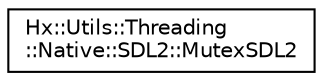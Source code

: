 digraph "Graphical Class Hierarchy"
{
  edge [fontname="Helvetica",fontsize="10",labelfontname="Helvetica",labelfontsize="10"];
  node [fontname="Helvetica",fontsize="10",shape=record];
  rankdir="LR";
  Node0 [label="Hx::Utils::Threading\l::Native::SDL2::MutexSDL2",height=0.2,width=0.4,color="black", fillcolor="white", style="filled",URL="$classHx_1_1Utils_1_1Threading_1_1Native_1_1SDL2_1_1MutexSDL2.html"];
}
